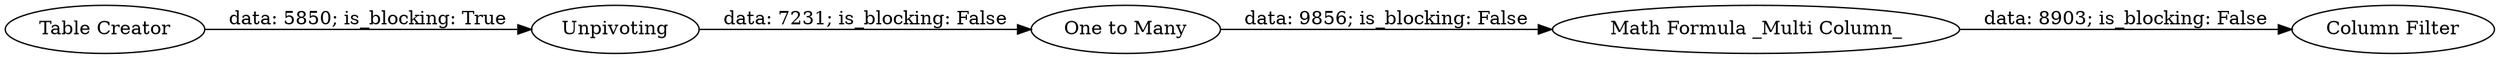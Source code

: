 digraph {
	"-7881624170002609749_5" [label="Math Formula _Multi Column_"]
	"-7881624170002609749_6" [label="Column Filter"]
	"-7881624170002609749_2" [label=Unpivoting]
	"-7881624170002609749_1" [label="Table Creator"]
	"-7881624170002609749_3" [label="One to Many"]
	"-7881624170002609749_3" -> "-7881624170002609749_5" [label="data: 9856; is_blocking: False"]
	"-7881624170002609749_1" -> "-7881624170002609749_2" [label="data: 5850; is_blocking: True"]
	"-7881624170002609749_2" -> "-7881624170002609749_3" [label="data: 7231; is_blocking: False"]
	"-7881624170002609749_5" -> "-7881624170002609749_6" [label="data: 8903; is_blocking: False"]
	rankdir=LR
}
